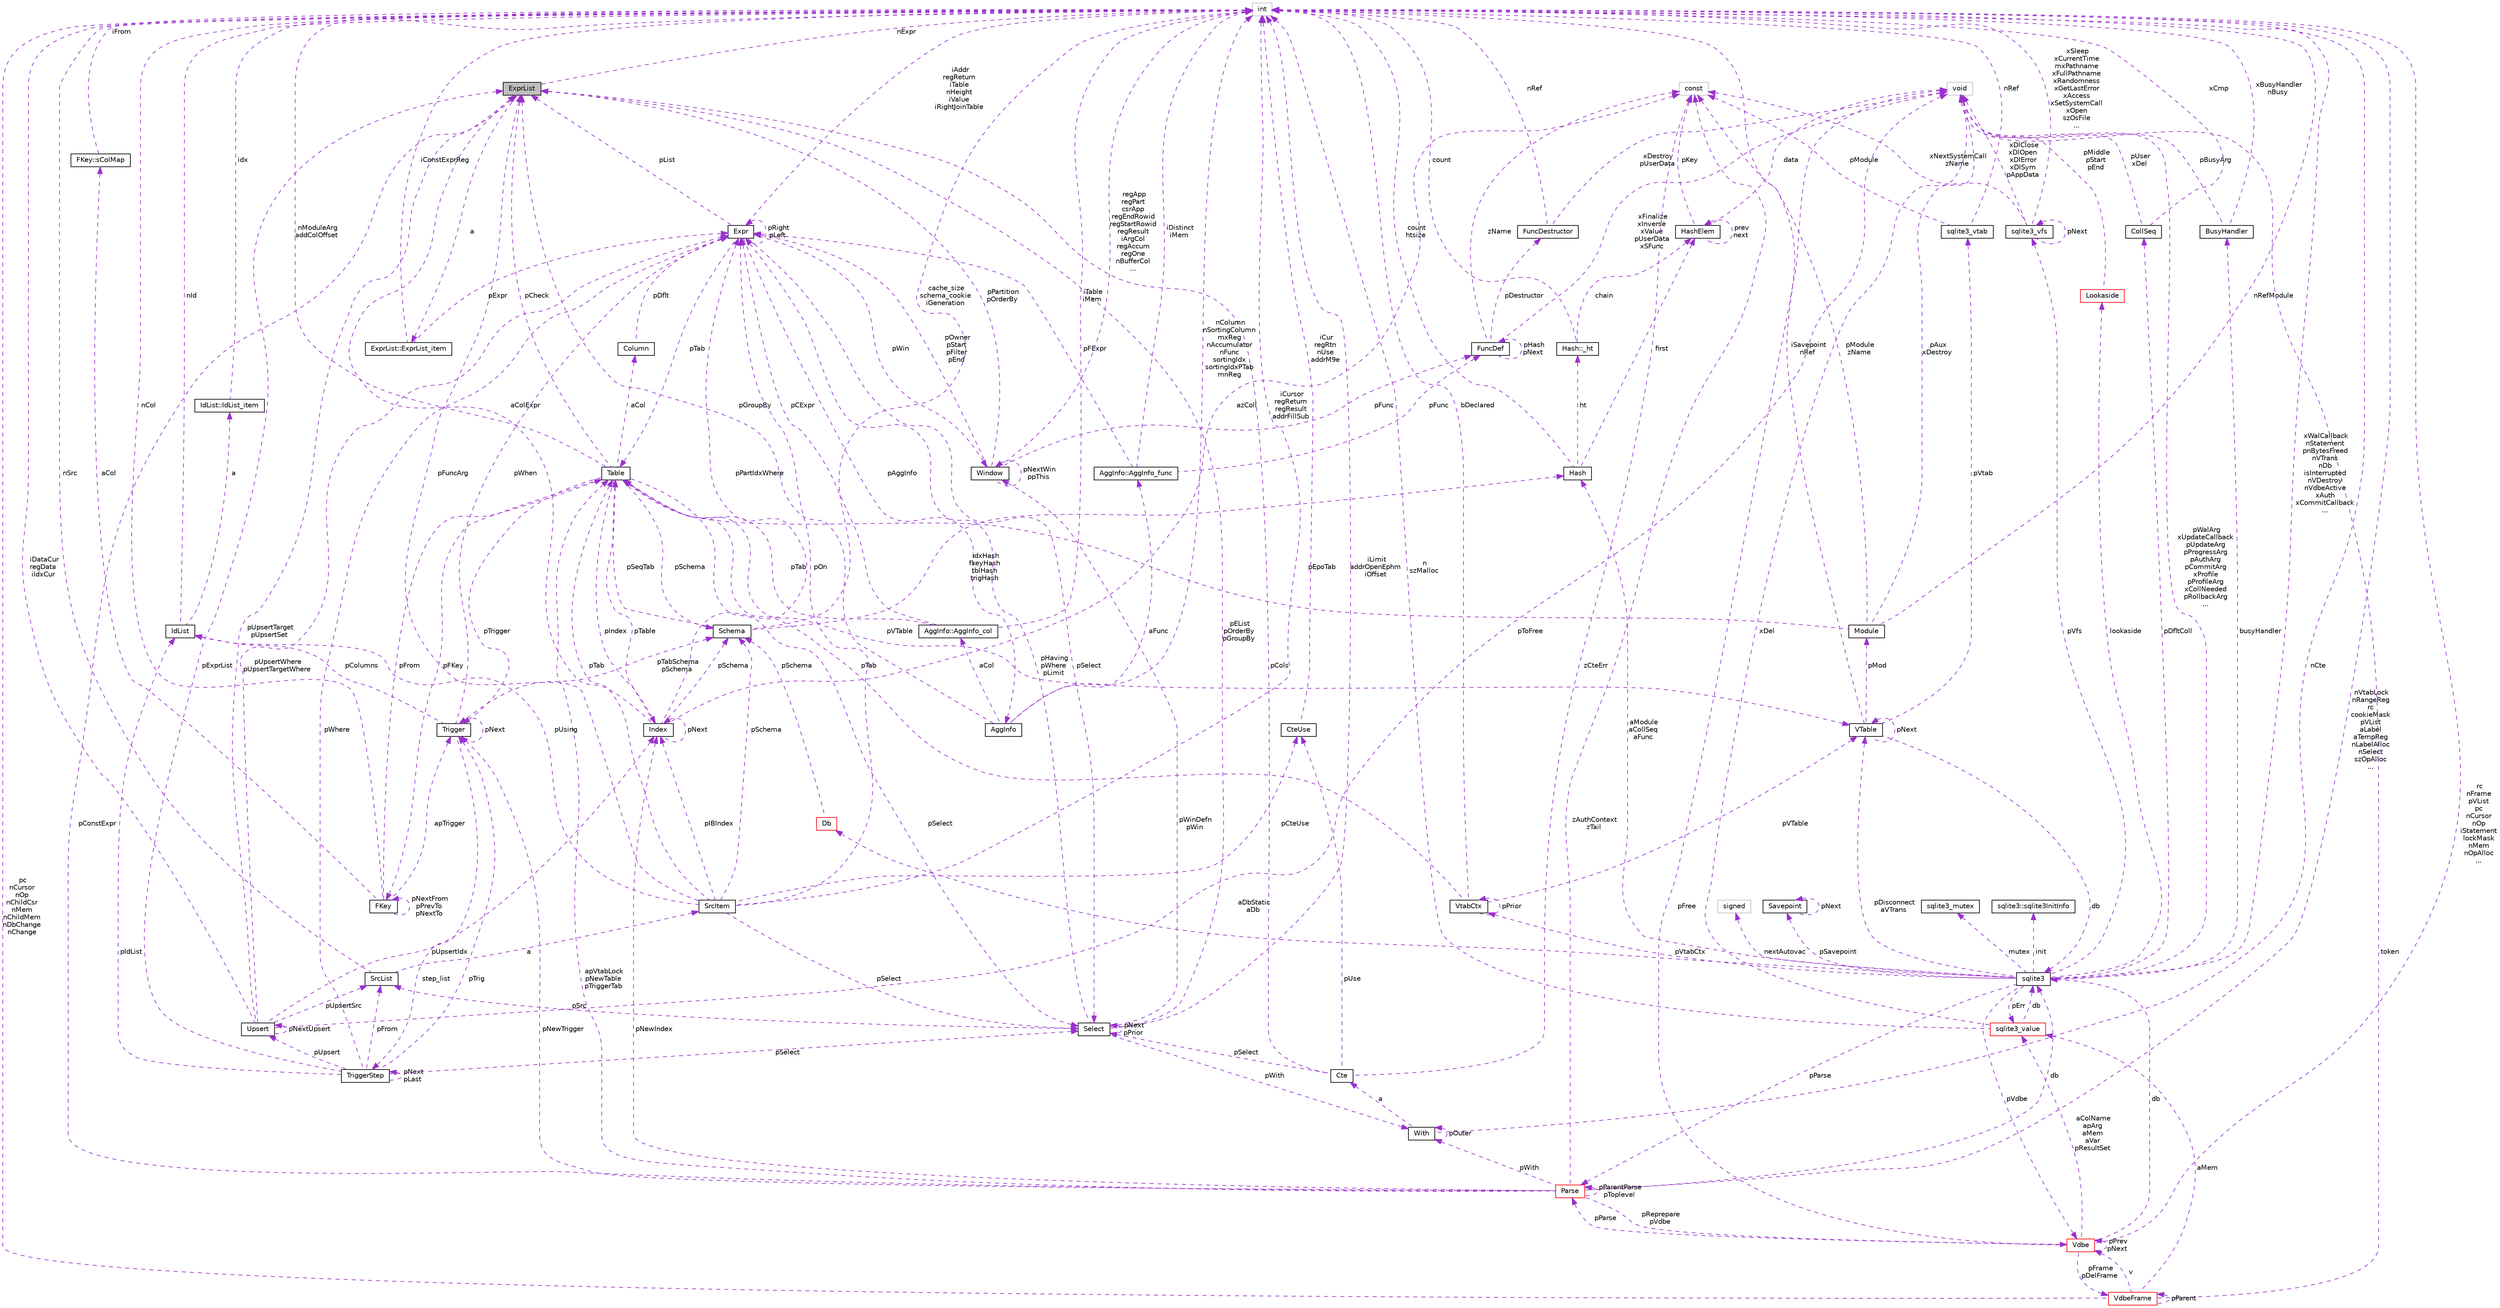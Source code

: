 digraph "ExprList"
{
 // LATEX_PDF_SIZE
  edge [fontname="Helvetica",fontsize="10",labelfontname="Helvetica",labelfontsize="10"];
  node [fontname="Helvetica",fontsize="10",shape=record];
  Node1 [label="ExprList",height=0.2,width=0.4,color="black", fillcolor="grey75", style="filled", fontcolor="black",tooltip=" "];
  Node2 -> Node1 [dir="back",color="darkorchid3",fontsize="10",style="dashed",label=" a" ,fontname="Helvetica"];
  Node2 [label="ExprList::ExprList_item",height=0.2,width=0.4,color="black", fillcolor="white", style="filled",URL="$structExprList_1_1ExprList__item.html",tooltip=" "];
  Node3 -> Node2 [dir="back",color="darkorchid3",fontsize="10",style="dashed",label=" pExpr" ,fontname="Helvetica"];
  Node3 [label="Expr",height=0.2,width=0.4,color="black", fillcolor="white", style="filled",URL="$structExpr.html",tooltip=" "];
  Node4 -> Node3 [dir="back",color="darkorchid3",fontsize="10",style="dashed",label=" pAggInfo" ,fontname="Helvetica"];
  Node4 [label="AggInfo",height=0.2,width=0.4,color="black", fillcolor="white", style="filled",URL="$structAggInfo.html",tooltip=" "];
  Node5 -> Node4 [dir="back",color="darkorchid3",fontsize="10",style="dashed",label=" aCol" ,fontname="Helvetica"];
  Node5 [label="AggInfo::AggInfo_col",height=0.2,width=0.4,color="black", fillcolor="white", style="filled",URL="$structAggInfo_1_1AggInfo__col.html",tooltip=" "];
  Node3 -> Node5 [dir="back",color="darkorchid3",fontsize="10",style="dashed",label=" pCExpr" ,fontname="Helvetica"];
  Node6 -> Node5 [dir="back",color="darkorchid3",fontsize="10",style="dashed",label=" iTable\niMem" ,fontname="Helvetica"];
  Node6 [label="int",height=0.2,width=0.4,color="grey75", fillcolor="white", style="filled",tooltip=" "];
  Node7 -> Node5 [dir="back",color="darkorchid3",fontsize="10",style="dashed",label=" pTab" ,fontname="Helvetica"];
  Node7 [label="Table",height=0.2,width=0.4,color="black", fillcolor="white", style="filled",URL="$structTable.html",tooltip=" "];
  Node8 -> Node7 [dir="back",color="darkorchid3",fontsize="10",style="dashed",label=" pSchema" ,fontname="Helvetica"];
  Node8 [label="Schema",height=0.2,width=0.4,color="black", fillcolor="white", style="filled",URL="$structSchema.html",tooltip=" "];
  Node6 -> Node8 [dir="back",color="darkorchid3",fontsize="10",style="dashed",label=" cache_size\nschema_cookie\niGeneration" ,fontname="Helvetica"];
  Node7 -> Node8 [dir="back",color="darkorchid3",fontsize="10",style="dashed",label=" pSeqTab" ,fontname="Helvetica"];
  Node9 -> Node8 [dir="back",color="darkorchid3",fontsize="10",style="dashed",label=" idxHash\nfkeyHash\ntblHash\ntrigHash" ,fontname="Helvetica"];
  Node9 [label="Hash",height=0.2,width=0.4,color="black", fillcolor="white", style="filled",URL="$structHash.html",tooltip=" "];
  Node10 -> Node9 [dir="back",color="darkorchid3",fontsize="10",style="dashed",label=" ht" ,fontname="Helvetica"];
  Node10 [label="Hash::_ht",height=0.2,width=0.4,color="black", fillcolor="white", style="filled",URL="$structHash_1_1__ht.html",tooltip=" "];
  Node6 -> Node10 [dir="back",color="darkorchid3",fontsize="10",style="dashed",label=" count" ,fontname="Helvetica"];
  Node11 -> Node10 [dir="back",color="darkorchid3",fontsize="10",style="dashed",label=" chain" ,fontname="Helvetica"];
  Node11 [label="HashElem",height=0.2,width=0.4,color="black", fillcolor="white", style="filled",URL="$structHashElem.html",tooltip=" "];
  Node12 -> Node11 [dir="back",color="darkorchid3",fontsize="10",style="dashed",label=" data" ,fontname="Helvetica"];
  Node12 [label="void",height=0.2,width=0.4,color="grey75", fillcolor="white", style="filled",tooltip=" "];
  Node11 -> Node11 [dir="back",color="darkorchid3",fontsize="10",style="dashed",label=" prev\nnext" ,fontname="Helvetica"];
  Node13 -> Node11 [dir="back",color="darkorchid3",fontsize="10",style="dashed",label=" pKey" ,fontname="Helvetica"];
  Node13 [label="const",height=0.2,width=0.4,color="grey75", fillcolor="white", style="filled",tooltip=" "];
  Node6 -> Node9 [dir="back",color="darkorchid3",fontsize="10",style="dashed",label=" count\nhtsize" ,fontname="Helvetica"];
  Node11 -> Node9 [dir="back",color="darkorchid3",fontsize="10",style="dashed",label=" first" ,fontname="Helvetica"];
  Node14 -> Node7 [dir="back",color="darkorchid3",fontsize="10",style="dashed",label=" aCol" ,fontname="Helvetica"];
  Node14 [label="Column",height=0.2,width=0.4,color="black", fillcolor="white", style="filled",URL="$structColumn.html",tooltip=" "];
  Node3 -> Node14 [dir="back",color="darkorchid3",fontsize="10",style="dashed",label=" pDflt" ,fontname="Helvetica"];
  Node15 -> Node7 [dir="back",color="darkorchid3",fontsize="10",style="dashed",label=" pFKey" ,fontname="Helvetica"];
  Node15 [label="FKey",height=0.2,width=0.4,color="black", fillcolor="white", style="filled",URL="$structFKey.html",tooltip=" "];
  Node16 -> Node15 [dir="back",color="darkorchid3",fontsize="10",style="dashed",label=" aCol" ,fontname="Helvetica"];
  Node16 [label="FKey::sColMap",height=0.2,width=0.4,color="black", fillcolor="white", style="filled",URL="$structFKey_1_1sColMap.html",tooltip=" "];
  Node6 -> Node16 [dir="back",color="darkorchid3",fontsize="10",style="dashed",label=" iFrom" ,fontname="Helvetica"];
  Node15 -> Node15 [dir="back",color="darkorchid3",fontsize="10",style="dashed",label=" pNextFrom\npPrevTo\npNextTo" ,fontname="Helvetica"];
  Node6 -> Node15 [dir="back",color="darkorchid3",fontsize="10",style="dashed",label=" nCol" ,fontname="Helvetica"];
  Node7 -> Node15 [dir="back",color="darkorchid3",fontsize="10",style="dashed",label=" pFrom" ,fontname="Helvetica"];
  Node17 -> Node15 [dir="back",color="darkorchid3",fontsize="10",style="dashed",label=" apTrigger" ,fontname="Helvetica"];
  Node17 [label="Trigger",height=0.2,width=0.4,color="black", fillcolor="white", style="filled",URL="$structTrigger.html",tooltip=" "];
  Node18 -> Node17 [dir="back",color="darkorchid3",fontsize="10",style="dashed",label=" step_list" ,fontname="Helvetica"];
  Node18 [label="TriggerStep",height=0.2,width=0.4,color="black", fillcolor="white", style="filled",URL="$structTriggerStep.html",tooltip=" "];
  Node18 -> Node18 [dir="back",color="darkorchid3",fontsize="10",style="dashed",label=" pNext\npLast" ,fontname="Helvetica"];
  Node3 -> Node18 [dir="back",color="darkorchid3",fontsize="10",style="dashed",label=" pWhere" ,fontname="Helvetica"];
  Node19 -> Node18 [dir="back",color="darkorchid3",fontsize="10",style="dashed",label=" pIdList" ,fontname="Helvetica"];
  Node19 [label="IdList",height=0.2,width=0.4,color="black", fillcolor="white", style="filled",URL="$structIdList.html",tooltip=" "];
  Node20 -> Node19 [dir="back",color="darkorchid3",fontsize="10",style="dashed",label=" a" ,fontname="Helvetica"];
  Node20 [label="IdList::IdList_item",height=0.2,width=0.4,color="black", fillcolor="white", style="filled",URL="$structIdList_1_1IdList__item.html",tooltip=" "];
  Node6 -> Node20 [dir="back",color="darkorchid3",fontsize="10",style="dashed",label=" idx" ,fontname="Helvetica"];
  Node6 -> Node19 [dir="back",color="darkorchid3",fontsize="10",style="dashed",label=" nId" ,fontname="Helvetica"];
  Node21 -> Node18 [dir="back",color="darkorchid3",fontsize="10",style="dashed",label=" pSelect" ,fontname="Helvetica"];
  Node21 [label="Select",height=0.2,width=0.4,color="black", fillcolor="white", style="filled",URL="$structSelect.html",tooltip=" "];
  Node3 -> Node21 [dir="back",color="darkorchid3",fontsize="10",style="dashed",label=" pHaving\npWhere\npLimit" ,fontname="Helvetica"];
  Node22 -> Node21 [dir="back",color="darkorchid3",fontsize="10",style="dashed",label=" pWith" ,fontname="Helvetica"];
  Node22 [label="With",height=0.2,width=0.4,color="black", fillcolor="white", style="filled",URL="$structWith.html",tooltip=" "];
  Node23 -> Node22 [dir="back",color="darkorchid3",fontsize="10",style="dashed",label=" a" ,fontname="Helvetica"];
  Node23 [label="Cte",height=0.2,width=0.4,color="black", fillcolor="white", style="filled",URL="$structCte.html",tooltip=" "];
  Node24 -> Node23 [dir="back",color="darkorchid3",fontsize="10",style="dashed",label=" pUse" ,fontname="Helvetica"];
  Node24 [label="CteUse",height=0.2,width=0.4,color="black", fillcolor="white", style="filled",URL="$structCteUse.html",tooltip=" "];
  Node6 -> Node24 [dir="back",color="darkorchid3",fontsize="10",style="dashed",label=" iCur\nregRtn\nnUse\naddrM9e" ,fontname="Helvetica"];
  Node21 -> Node23 [dir="back",color="darkorchid3",fontsize="10",style="dashed",label=" pSelect" ,fontname="Helvetica"];
  Node13 -> Node23 [dir="back",color="darkorchid3",fontsize="10",style="dashed",label=" zCteErr" ,fontname="Helvetica"];
  Node1 -> Node23 [dir="back",color="darkorchid3",fontsize="10",style="dashed",label=" pCols" ,fontname="Helvetica"];
  Node22 -> Node22 [dir="back",color="darkorchid3",fontsize="10",style="dashed",label=" pOuter" ,fontname="Helvetica"];
  Node6 -> Node22 [dir="back",color="darkorchid3",fontsize="10",style="dashed",label=" nCte" ,fontname="Helvetica"];
  Node6 -> Node21 [dir="back",color="darkorchid3",fontsize="10",style="dashed",label=" iLimit\naddrOpenEphm\niOffset" ,fontname="Helvetica"];
  Node21 -> Node21 [dir="back",color="darkorchid3",fontsize="10",style="dashed",label=" pNext\npPrior" ,fontname="Helvetica"];
  Node25 -> Node21 [dir="back",color="darkorchid3",fontsize="10",style="dashed",label=" pSrc" ,fontname="Helvetica"];
  Node25 [label="SrcList",height=0.2,width=0.4,color="black", fillcolor="white", style="filled",URL="$structSrcList.html",tooltip=" "];
  Node26 -> Node25 [dir="back",color="darkorchid3",fontsize="10",style="dashed",label=" a" ,fontname="Helvetica"];
  Node26 [label="SrcItem",height=0.2,width=0.4,color="black", fillcolor="white", style="filled",URL="$structSrcItem.html",tooltip=" "];
  Node8 -> Node26 [dir="back",color="darkorchid3",fontsize="10",style="dashed",label=" pSchema" ,fontname="Helvetica"];
  Node24 -> Node26 [dir="back",color="darkorchid3",fontsize="10",style="dashed",label=" pCteUse" ,fontname="Helvetica"];
  Node3 -> Node26 [dir="back",color="darkorchid3",fontsize="10",style="dashed",label=" pOn" ,fontname="Helvetica"];
  Node19 -> Node26 [dir="back",color="darkorchid3",fontsize="10",style="dashed",label=" pUsing" ,fontname="Helvetica"];
  Node6 -> Node26 [dir="back",color="darkorchid3",fontsize="10",style="dashed",label=" iCursor\nregReturn\nregResult\naddrFillSub" ,fontname="Helvetica"];
  Node7 -> Node26 [dir="back",color="darkorchid3",fontsize="10",style="dashed",label=" pTab" ,fontname="Helvetica"];
  Node21 -> Node26 [dir="back",color="darkorchid3",fontsize="10",style="dashed",label=" pSelect" ,fontname="Helvetica"];
  Node27 -> Node26 [dir="back",color="darkorchid3",fontsize="10",style="dashed",label=" pIBIndex" ,fontname="Helvetica"];
  Node27 [label="Index",height=0.2,width=0.4,color="black", fillcolor="white", style="filled",URL="$structIndex.html",tooltip=" "];
  Node8 -> Node27 [dir="back",color="darkorchid3",fontsize="10",style="dashed",label=" pSchema" ,fontname="Helvetica"];
  Node3 -> Node27 [dir="back",color="darkorchid3",fontsize="10",style="dashed",label=" pPartIdxWhere" ,fontname="Helvetica"];
  Node7 -> Node27 [dir="back",color="darkorchid3",fontsize="10",style="dashed",label=" pTable" ,fontname="Helvetica"];
  Node1 -> Node27 [dir="back",color="darkorchid3",fontsize="10",style="dashed",label=" aColExpr" ,fontname="Helvetica"];
  Node13 -> Node27 [dir="back",color="darkorchid3",fontsize="10",style="dashed",label=" azColl" ,fontname="Helvetica"];
  Node27 -> Node27 [dir="back",color="darkorchid3",fontsize="10",style="dashed",label=" pNext" ,fontname="Helvetica"];
  Node1 -> Node26 [dir="back",color="darkorchid3",fontsize="10",style="dashed",label=" pFuncArg" ,fontname="Helvetica"];
  Node6 -> Node25 [dir="back",color="darkorchid3",fontsize="10",style="dashed",label=" nSrc" ,fontname="Helvetica"];
  Node1 -> Node21 [dir="back",color="darkorchid3",fontsize="10",style="dashed",label=" pEList\npOrderBy\npGroupBy" ,fontname="Helvetica"];
  Node28 -> Node21 [dir="back",color="darkorchid3",fontsize="10",style="dashed",label=" pWinDefn\npWin" ,fontname="Helvetica"];
  Node28 [label="Window",height=0.2,width=0.4,color="black", fillcolor="white", style="filled",URL="$structWindow.html",tooltip=" "];
  Node3 -> Node28 [dir="back",color="darkorchid3",fontsize="10",style="dashed",label=" pOwner\npStart\npFilter\npEnd" ,fontname="Helvetica"];
  Node6 -> Node28 [dir="back",color="darkorchid3",fontsize="10",style="dashed",label=" regApp\nregPart\ncsrApp\nregEndRowid\nregStartRowid\nregResult\niArgCol\nregAccum\nregOne\nnBufferCol\n..." ,fontname="Helvetica"];
  Node1 -> Node28 [dir="back",color="darkorchid3",fontsize="10",style="dashed",label=" pPartition\npOrderBy" ,fontname="Helvetica"];
  Node29 -> Node28 [dir="back",color="darkorchid3",fontsize="10",style="dashed",label=" pFunc" ,fontname="Helvetica"];
  Node29 [label="FuncDef",height=0.2,width=0.4,color="black", fillcolor="white", style="filled",URL="$structFuncDef.html",tooltip=" "];
  Node12 -> Node29 [dir="back",color="darkorchid3",fontsize="10",style="dashed",label=" xFinalize\nxInverse\nxValue\npUserData\nxSFunc" ,fontname="Helvetica"];
  Node30 -> Node29 [dir="back",color="darkorchid3",fontsize="10",style="dashed",label=" pDestructor" ,fontname="Helvetica"];
  Node30 [label="FuncDestructor",height=0.2,width=0.4,color="black", fillcolor="white", style="filled",URL="$structFuncDestructor.html",tooltip=" "];
  Node12 -> Node30 [dir="back",color="darkorchid3",fontsize="10",style="dashed",label=" xDestroy\npUserData" ,fontname="Helvetica"];
  Node6 -> Node30 [dir="back",color="darkorchid3",fontsize="10",style="dashed",label=" nRef" ,fontname="Helvetica"];
  Node13 -> Node29 [dir="back",color="darkorchid3",fontsize="10",style="dashed",label=" zName" ,fontname="Helvetica"];
  Node29 -> Node29 [dir="back",color="darkorchid3",fontsize="10",style="dashed",label=" pHash\npNext" ,fontname="Helvetica"];
  Node28 -> Node28 [dir="back",color="darkorchid3",fontsize="10",style="dashed",label=" pNextWin\nppThis" ,fontname="Helvetica"];
  Node17 -> Node18 [dir="back",color="darkorchid3",fontsize="10",style="dashed",label=" pTrig" ,fontname="Helvetica"];
  Node25 -> Node18 [dir="back",color="darkorchid3",fontsize="10",style="dashed",label=" pFrom" ,fontname="Helvetica"];
  Node1 -> Node18 [dir="back",color="darkorchid3",fontsize="10",style="dashed",label=" pExprList" ,fontname="Helvetica"];
  Node31 -> Node18 [dir="back",color="darkorchid3",fontsize="10",style="dashed",label=" pUpsert" ,fontname="Helvetica"];
  Node31 [label="Upsert",height=0.2,width=0.4,color="black", fillcolor="white", style="filled",URL="$structUpsert.html",tooltip=" "];
  Node3 -> Node31 [dir="back",color="darkorchid3",fontsize="10",style="dashed",label=" pUpsertWhere\npUpsertTargetWhere" ,fontname="Helvetica"];
  Node12 -> Node31 [dir="back",color="darkorchid3",fontsize="10",style="dashed",label=" pToFree" ,fontname="Helvetica"];
  Node6 -> Node31 [dir="back",color="darkorchid3",fontsize="10",style="dashed",label=" iDataCur\nregData\niIdxCur" ,fontname="Helvetica"];
  Node25 -> Node31 [dir="back",color="darkorchid3",fontsize="10",style="dashed",label=" pUpsertSrc" ,fontname="Helvetica"];
  Node27 -> Node31 [dir="back",color="darkorchid3",fontsize="10",style="dashed",label=" pUpsertIdx" ,fontname="Helvetica"];
  Node1 -> Node31 [dir="back",color="darkorchid3",fontsize="10",style="dashed",label=" pUpsertTarget\npUpsertSet" ,fontname="Helvetica"];
  Node31 -> Node31 [dir="back",color="darkorchid3",fontsize="10",style="dashed",label=" pNextUpsert" ,fontname="Helvetica"];
  Node8 -> Node17 [dir="back",color="darkorchid3",fontsize="10",style="dashed",label=" pTabSchema\npSchema" ,fontname="Helvetica"];
  Node3 -> Node17 [dir="back",color="darkorchid3",fontsize="10",style="dashed",label=" pWhen" ,fontname="Helvetica"];
  Node19 -> Node17 [dir="back",color="darkorchid3",fontsize="10",style="dashed",label=" pColumns" ,fontname="Helvetica"];
  Node17 -> Node17 [dir="back",color="darkorchid3",fontsize="10",style="dashed",label=" pNext" ,fontname="Helvetica"];
  Node32 -> Node7 [dir="back",color="darkorchid3",fontsize="10",style="dashed",label=" pVTable" ,fontname="Helvetica"];
  Node32 [label="VTable",height=0.2,width=0.4,color="black", fillcolor="white", style="filled",URL="$structVTable.html",tooltip=" "];
  Node33 -> Node32 [dir="back",color="darkorchid3",fontsize="10",style="dashed",label=" db" ,fontname="Helvetica"];
  Node33 [label="sqlite3",height=0.2,width=0.4,color="black", fillcolor="white", style="filled",URL="$structsqlite3.html",tooltip=" "];
  Node34 -> Node33 [dir="back",color="darkorchid3",fontsize="10",style="dashed",label=" pVdbe" ,fontname="Helvetica"];
  Node34 [label="Vdbe",height=0.2,width=0.4,color="red", fillcolor="white", style="filled",URL="$structVdbe.html",tooltip=" "];
  Node34 -> Node34 [dir="back",color="darkorchid3",fontsize="10",style="dashed",label=" pPrev\npNext" ,fontname="Helvetica"];
  Node33 -> Node34 [dir="back",color="darkorchid3",fontsize="10",style="dashed",label=" db" ,fontname="Helvetica"];
  Node12 -> Node34 [dir="back",color="darkorchid3",fontsize="10",style="dashed",label=" pFree" ,fontname="Helvetica"];
  Node35 -> Node34 [dir="back",color="darkorchid3",fontsize="10",style="dashed",label=" aColName\napArg\naMem\naVar\npResultSet" ,fontname="Helvetica"];
  Node35 [label="sqlite3_value",height=0.2,width=0.4,color="red", fillcolor="white", style="filled",URL="$structsqlite3__value.html",tooltip=" "];
  Node33 -> Node35 [dir="back",color="darkorchid3",fontsize="10",style="dashed",label=" db" ,fontname="Helvetica"];
  Node12 -> Node35 [dir="back",color="darkorchid3",fontsize="10",style="dashed",label=" xDel" ,fontname="Helvetica"];
  Node6 -> Node35 [dir="back",color="darkorchid3",fontsize="10",style="dashed",label=" n\nszMalloc" ,fontname="Helvetica"];
  Node37 -> Node34 [dir="back",color="darkorchid3",fontsize="10",style="dashed",label=" pFrame\npDelFrame" ,fontname="Helvetica"];
  Node37 [label="VdbeFrame",height=0.2,width=0.4,color="red", fillcolor="white", style="filled",URL="$structVdbeFrame.html",tooltip=" "];
  Node34 -> Node37 [dir="back",color="darkorchid3",fontsize="10",style="dashed",label=" v" ,fontname="Helvetica"];
  Node12 -> Node37 [dir="back",color="darkorchid3",fontsize="10",style="dashed",label=" token" ,fontname="Helvetica"];
  Node35 -> Node37 [dir="back",color="darkorchid3",fontsize="10",style="dashed",label=" aMem" ,fontname="Helvetica"];
  Node37 -> Node37 [dir="back",color="darkorchid3",fontsize="10",style="dashed",label=" pParent" ,fontname="Helvetica"];
  Node6 -> Node37 [dir="back",color="darkorchid3",fontsize="10",style="dashed",label=" pc\nnCursor\nnOp\nnChildCsr\nnMem\nnChildMem\nnDbChange\nnChange" ,fontname="Helvetica"];
  Node6 -> Node34 [dir="back",color="darkorchid3",fontsize="10",style="dashed",label=" rc\nnFrame\npVList\npc\nnCursor\nnOp\niStatement\nlockMask\nnMem\nnOpAlloc\n..." ,fontname="Helvetica"];
  Node77 -> Node34 [dir="back",color="darkorchid3",fontsize="10",style="dashed",label=" pParse" ,fontname="Helvetica"];
  Node77 [label="Parse",height=0.2,width=0.4,color="red", fillcolor="white", style="filled",URL="$structParse.html",tooltip=" "];
  Node34 -> Node77 [dir="back",color="darkorchid3",fontsize="10",style="dashed",label=" pReprepare\npVdbe" ,fontname="Helvetica"];
  Node33 -> Node77 [dir="back",color="darkorchid3",fontsize="10",style="dashed",label=" db" ,fontname="Helvetica"];
  Node22 -> Node77 [dir="back",color="darkorchid3",fontsize="10",style="dashed",label=" pWith" ,fontname="Helvetica"];
  Node6 -> Node77 [dir="back",color="darkorchid3",fontsize="10",style="dashed",label=" nVtabLock\nnRangeReg\nrc\ncookieMask\npVList\naLabel\naTempReg\nnLabelAlloc\nnSelect\nszOpAlloc\n..." ,fontname="Helvetica"];
  Node7 -> Node77 [dir="back",color="darkorchid3",fontsize="10",style="dashed",label=" apVtabLock\npNewTable\npTriggerTab" ,fontname="Helvetica"];
  Node17 -> Node77 [dir="back",color="darkorchid3",fontsize="10",style="dashed",label=" pNewTrigger" ,fontname="Helvetica"];
  Node27 -> Node77 [dir="back",color="darkorchid3",fontsize="10",style="dashed",label=" pNewIndex" ,fontname="Helvetica"];
  Node13 -> Node77 [dir="back",color="darkorchid3",fontsize="10",style="dashed",label=" zAuthContext\nzTail" ,fontname="Helvetica"];
  Node1 -> Node77 [dir="back",color="darkorchid3",fontsize="10",style="dashed",label=" pConstExpr" ,fontname="Helvetica"];
  Node77 -> Node77 [dir="back",color="darkorchid3",fontsize="10",style="dashed",label=" pParentParse\npToplevel" ,fontname="Helvetica"];
  Node98 -> Node33 [dir="back",color="darkorchid3",fontsize="10",style="dashed",label=" pSavepoint" ,fontname="Helvetica"];
  Node98 [label="Savepoint",height=0.2,width=0.4,color="black", fillcolor="white", style="filled",URL="$structSavepoint.html",tooltip=" "];
  Node98 -> Node98 [dir="back",color="darkorchid3",fontsize="10",style="dashed",label=" pNext" ,fontname="Helvetica"];
  Node12 -> Node33 [dir="back",color="darkorchid3",fontsize="10",style="dashed",label=" pWalArg\nxUpdateCallback\npUpdateArg\npProgressArg\npAuthArg\npCommitArg\nxProfile\npProfileArg\nxCollNeeded\npRollbackArg\n..." ,fontname="Helvetica"];
  Node99 -> Node33 [dir="back",color="darkorchid3",fontsize="10",style="dashed",label=" lookaside" ,fontname="Helvetica"];
  Node99 [label="Lookaside",height=0.2,width=0.4,color="red", fillcolor="white", style="filled",URL="$structLookaside.html",tooltip=" "];
  Node12 -> Node99 [dir="back",color="darkorchid3",fontsize="10",style="dashed",label=" pMiddle\npStart\npEnd" ,fontname="Helvetica"];
  Node35 -> Node33 [dir="back",color="darkorchid3",fontsize="10",style="dashed",label=" pErr" ,fontname="Helvetica"];
  Node44 -> Node33 [dir="back",color="darkorchid3",fontsize="10",style="dashed",label=" mutex" ,fontname="Helvetica"];
  Node44 [label="sqlite3_mutex",height=0.2,width=0.4,color="black", fillcolor="white", style="filled",URL="$structsqlite3__mutex.html",tooltip=" "];
  Node54 -> Node33 [dir="back",color="darkorchid3",fontsize="10",style="dashed",label=" pVfs" ,fontname="Helvetica"];
  Node54 [label="sqlite3_vfs",height=0.2,width=0.4,color="black", fillcolor="white", style="filled",URL="$structsqlite3__vfs.html",tooltip=" "];
  Node12 -> Node54 [dir="back",color="darkorchid3",fontsize="10",style="dashed",label=" xDlClose\nxDlOpen\nxDlError\nxDlSym\npAppData" ,fontname="Helvetica"];
  Node54 -> Node54 [dir="back",color="darkorchid3",fontsize="10",style="dashed",label=" pNext" ,fontname="Helvetica"];
  Node6 -> Node54 [dir="back",color="darkorchid3",fontsize="10",style="dashed",label=" xSleep\nxCurrentTime\nmxPathname\nxFullPathname\nxRandomness\nxGetLastError\nxAccess\nxSetSystemCall\nxOpen\nszOsFile\n..." ,fontname="Helvetica"];
  Node13 -> Node54 [dir="back",color="darkorchid3",fontsize="10",style="dashed",label=" xNextSystemCall\nzName" ,fontname="Helvetica"];
  Node101 -> Node33 [dir="back",color="darkorchid3",fontsize="10",style="dashed",label=" init" ,fontname="Helvetica"];
  Node101 [label="sqlite3::sqlite3InitInfo",height=0.2,width=0.4,color="black", fillcolor="white", style="filled",URL="$structsqlite3_1_1sqlite3InitInfo.html",tooltip=" "];
  Node102 -> Node33 [dir="back",color="darkorchid3",fontsize="10",style="dashed",label=" busyHandler" ,fontname="Helvetica"];
  Node102 [label="BusyHandler",height=0.2,width=0.4,color="black", fillcolor="white", style="filled",URL="$structBusyHandler.html",tooltip=" "];
  Node12 -> Node102 [dir="back",color="darkorchid3",fontsize="10",style="dashed",label=" pBusyArg" ,fontname="Helvetica"];
  Node6 -> Node102 [dir="back",color="darkorchid3",fontsize="10",style="dashed",label=" xBusyHandler\nnBusy" ,fontname="Helvetica"];
  Node103 -> Node33 [dir="back",color="darkorchid3",fontsize="10",style="dashed",label=" pVtabCtx" ,fontname="Helvetica"];
  Node103 [label="VtabCtx",height=0.2,width=0.4,color="black", fillcolor="white", style="filled",URL="$structVtabCtx.html",tooltip=" "];
  Node103 -> Node103 [dir="back",color="darkorchid3",fontsize="10",style="dashed",label=" pPrior" ,fontname="Helvetica"];
  Node6 -> Node103 [dir="back",color="darkorchid3",fontsize="10",style="dashed",label=" bDeclared" ,fontname="Helvetica"];
  Node32 -> Node103 [dir="back",color="darkorchid3",fontsize="10",style="dashed",label=" pVTable" ,fontname="Helvetica"];
  Node7 -> Node103 [dir="back",color="darkorchid3",fontsize="10",style="dashed",label=" pTab" ,fontname="Helvetica"];
  Node59 -> Node33 [dir="back",color="darkorchid3",fontsize="10",style="dashed",label=" pDfltColl" ,fontname="Helvetica"];
  Node59 [label="CollSeq",height=0.2,width=0.4,color="black", fillcolor="white", style="filled",URL="$structCollSeq.html",tooltip=" "];
  Node12 -> Node59 [dir="back",color="darkorchid3",fontsize="10",style="dashed",label=" pUser\nxDel" ,fontname="Helvetica"];
  Node6 -> Node59 [dir="back",color="darkorchid3",fontsize="10",style="dashed",label=" xCmp" ,fontname="Helvetica"];
  Node32 -> Node33 [dir="back",color="darkorchid3",fontsize="10",style="dashed",label=" pDisconnect\naVTrans" ,fontname="Helvetica"];
  Node6 -> Node33 [dir="back",color="darkorchid3",fontsize="10",style="dashed",label=" xWalCallback\nnStatement\npnBytesFreed\nnVTrans\nnDb\nisInterrupted\nnVDestroy\nnVdbeActive\nxAuth\nxCommitCallback\n..." ,fontname="Helvetica"];
  Node76 -> Node33 [dir="back",color="darkorchid3",fontsize="10",style="dashed",label=" nextAutovac" ,fontname="Helvetica"];
  Node76 [label="signed",height=0.2,width=0.4,color="grey75", fillcolor="white", style="filled",tooltip=" "];
  Node104 -> Node33 [dir="back",color="darkorchid3",fontsize="10",style="dashed",label=" aDbStatic\naDb" ,fontname="Helvetica"];
  Node104 [label="Db",height=0.2,width=0.4,color="red", fillcolor="white", style="filled",URL="$structDb.html",tooltip=" "];
  Node8 -> Node104 [dir="back",color="darkorchid3",fontsize="10",style="dashed",label=" pSchema" ,fontname="Helvetica"];
  Node9 -> Node33 [dir="back",color="darkorchid3",fontsize="10",style="dashed",label=" aModule\naCollSeq\naFunc" ,fontname="Helvetica"];
  Node77 -> Node33 [dir="back",color="darkorchid3",fontsize="10",style="dashed",label=" pParse" ,fontname="Helvetica"];
  Node32 -> Node32 [dir="back",color="darkorchid3",fontsize="10",style="dashed",label=" pNext" ,fontname="Helvetica"];
  Node6 -> Node32 [dir="back",color="darkorchid3",fontsize="10",style="dashed",label=" iSavepoint\nnRef" ,fontname="Helvetica"];
  Node105 -> Node32 [dir="back",color="darkorchid3",fontsize="10",style="dashed",label=" pMod" ,fontname="Helvetica"];
  Node105 [label="Module",height=0.2,width=0.4,color="black", fillcolor="white", style="filled",URL="$structModule.html",tooltip=" "];
  Node12 -> Node105 [dir="back",color="darkorchid3",fontsize="10",style="dashed",label=" pAux\nxDestroy" ,fontname="Helvetica"];
  Node6 -> Node105 [dir="back",color="darkorchid3",fontsize="10",style="dashed",label=" nRefModule" ,fontname="Helvetica"];
  Node7 -> Node105 [dir="back",color="darkorchid3",fontsize="10",style="dashed",label=" pEpoTab" ,fontname="Helvetica"];
  Node13 -> Node105 [dir="back",color="darkorchid3",fontsize="10",style="dashed",label=" pModule\nzName" ,fontname="Helvetica"];
  Node61 -> Node32 [dir="back",color="darkorchid3",fontsize="10",style="dashed",label=" pVtab" ,fontname="Helvetica"];
  Node61 [label="sqlite3_vtab",height=0.2,width=0.4,color="black", fillcolor="white", style="filled",URL="$structsqlite3__vtab.html",tooltip=" "];
  Node6 -> Node61 [dir="back",color="darkorchid3",fontsize="10",style="dashed",label=" nRef" ,fontname="Helvetica"];
  Node13 -> Node61 [dir="back",color="darkorchid3",fontsize="10",style="dashed",label=" pModule" ,fontname="Helvetica"];
  Node6 -> Node7 [dir="back",color="darkorchid3",fontsize="10",style="dashed",label=" nModuleArg\naddColOffset" ,fontname="Helvetica"];
  Node17 -> Node7 [dir="back",color="darkorchid3",fontsize="10",style="dashed",label=" pTrigger" ,fontname="Helvetica"];
  Node21 -> Node7 [dir="back",color="darkorchid3",fontsize="10",style="dashed",label=" pSelect" ,fontname="Helvetica"];
  Node1 -> Node7 [dir="back",color="darkorchid3",fontsize="10",style="dashed",label=" pCheck" ,fontname="Helvetica"];
  Node27 -> Node7 [dir="back",color="darkorchid3",fontsize="10",style="dashed",label=" pIndex" ,fontname="Helvetica"];
  Node6 -> Node4 [dir="back",color="darkorchid3",fontsize="10",style="dashed",label=" nColumn\nnSortingColumn\nmxReg\nnAccumulator\nnFunc\nsortingIdx\nsortingIdxPTab\nmnReg" ,fontname="Helvetica"];
  Node106 -> Node4 [dir="back",color="darkorchid3",fontsize="10",style="dashed",label=" aFunc" ,fontname="Helvetica"];
  Node106 [label="AggInfo::AggInfo_func",height=0.2,width=0.4,color="black", fillcolor="white", style="filled",URL="$structAggInfo_1_1AggInfo__func.html",tooltip=" "];
  Node3 -> Node106 [dir="back",color="darkorchid3",fontsize="10",style="dashed",label=" pFExpr" ,fontname="Helvetica"];
  Node6 -> Node106 [dir="back",color="darkorchid3",fontsize="10",style="dashed",label=" iDistinct\niMem" ,fontname="Helvetica"];
  Node29 -> Node106 [dir="back",color="darkorchid3",fontsize="10",style="dashed",label=" pFunc" ,fontname="Helvetica"];
  Node1 -> Node4 [dir="back",color="darkorchid3",fontsize="10",style="dashed",label=" pGroupBy" ,fontname="Helvetica"];
  Node3 -> Node3 [dir="back",color="darkorchid3",fontsize="10",style="dashed",label=" pRight\npLeft" ,fontname="Helvetica"];
  Node6 -> Node3 [dir="back",color="darkorchid3",fontsize="10",style="dashed",label=" iAddr\nregReturn\niTable\nnHeight\niValue\niRightJoinTable" ,fontname="Helvetica"];
  Node7 -> Node3 [dir="back",color="darkorchid3",fontsize="10",style="dashed",label=" pTab" ,fontname="Helvetica"];
  Node21 -> Node3 [dir="back",color="darkorchid3",fontsize="10",style="dashed",label=" pSelect" ,fontname="Helvetica"];
  Node1 -> Node3 [dir="back",color="darkorchid3",fontsize="10",style="dashed",label=" pList" ,fontname="Helvetica"];
  Node28 -> Node3 [dir="back",color="darkorchid3",fontsize="10",style="dashed",label=" pWin" ,fontname="Helvetica"];
  Node6 -> Node2 [dir="back",color="darkorchid3",fontsize="10",style="dashed",label=" iConstExprReg" ,fontname="Helvetica"];
  Node6 -> Node1 [dir="back",color="darkorchid3",fontsize="10",style="dashed",label=" nExpr" ,fontname="Helvetica"];
}
